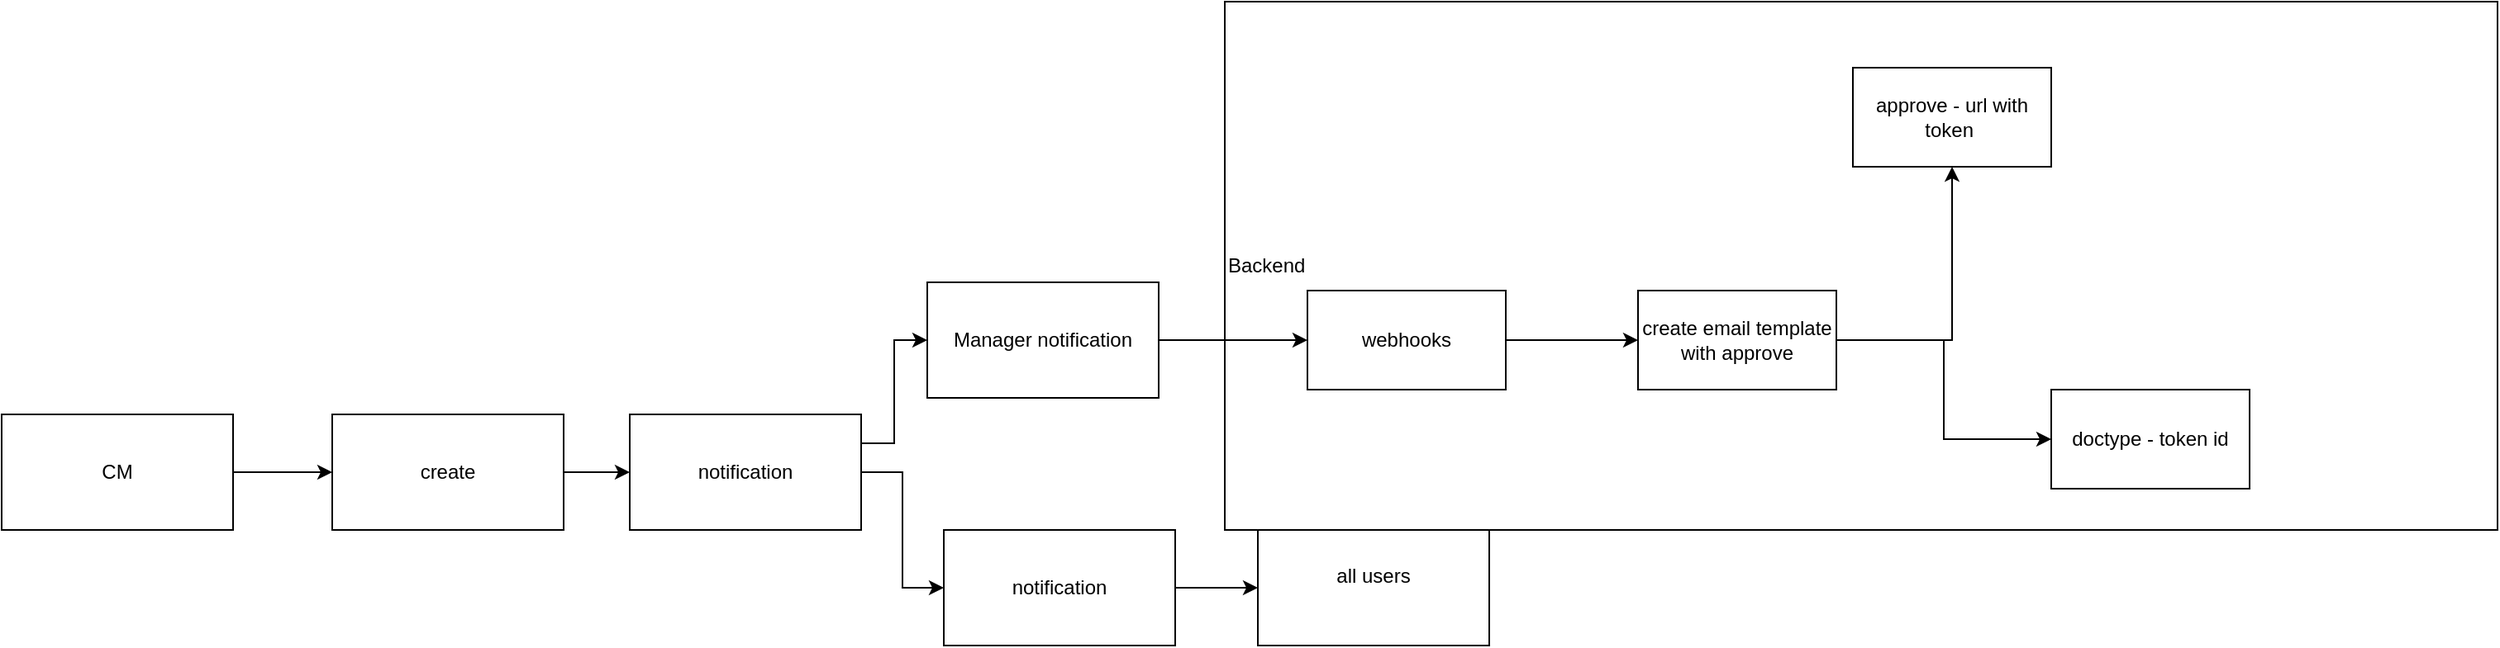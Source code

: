 <mxfile version="27.1.1">
  <diagram name="Page-1" id="bATDVlmQtePnLNQIk-A8">
    <mxGraphModel dx="1111" dy="526" grid="1" gridSize="10" guides="1" tooltips="1" connect="1" arrows="1" fold="1" page="1" pageScale="1" pageWidth="827" pageHeight="1169" math="0" shadow="0">
      <root>
        <mxCell id="0" />
        <mxCell id="1" parent="0" />
        <mxCell id="78kvj6thFGCZduIBqdR2-26" value="Backend" style="rounded=0;whiteSpace=wrap;html=1;align=left;" vertex="1" parent="1">
          <mxGeometry x="760" y="130" width="770" height="320" as="geometry" />
        </mxCell>
        <mxCell id="78kvj6thFGCZduIBqdR2-3" style="edgeStyle=orthogonalEdgeStyle;rounded=0;orthogonalLoop=1;jettySize=auto;html=1;exitX=1;exitY=0.5;exitDx=0;exitDy=0;entryX=0;entryY=0.5;entryDx=0;entryDy=0;" edge="1" parent="1" source="78kvj6thFGCZduIBqdR2-1" target="78kvj6thFGCZduIBqdR2-2">
          <mxGeometry relative="1" as="geometry" />
        </mxCell>
        <mxCell id="78kvj6thFGCZduIBqdR2-1" value="CM" style="rounded=0;whiteSpace=wrap;html=1;" vertex="1" parent="1">
          <mxGeometry x="20" y="380" width="140" height="70" as="geometry" />
        </mxCell>
        <mxCell id="78kvj6thFGCZduIBqdR2-5" style="edgeStyle=orthogonalEdgeStyle;rounded=0;orthogonalLoop=1;jettySize=auto;html=1;exitX=1;exitY=0.5;exitDx=0;exitDy=0;entryX=0;entryY=0.5;entryDx=0;entryDy=0;" edge="1" parent="1" source="78kvj6thFGCZduIBqdR2-2" target="78kvj6thFGCZduIBqdR2-4">
          <mxGeometry relative="1" as="geometry" />
        </mxCell>
        <mxCell id="78kvj6thFGCZduIBqdR2-2" value="create" style="rounded=0;whiteSpace=wrap;html=1;" vertex="1" parent="1">
          <mxGeometry x="220" y="380" width="140" height="70" as="geometry" />
        </mxCell>
        <mxCell id="78kvj6thFGCZduIBqdR2-9" style="edgeStyle=orthogonalEdgeStyle;rounded=0;orthogonalLoop=1;jettySize=auto;html=1;entryX=0;entryY=0.5;entryDx=0;entryDy=0;" edge="1" parent="1" source="78kvj6thFGCZduIBqdR2-4" target="78kvj6thFGCZduIBqdR2-8">
          <mxGeometry relative="1" as="geometry" />
        </mxCell>
        <mxCell id="78kvj6thFGCZduIBqdR2-10" style="edgeStyle=orthogonalEdgeStyle;rounded=0;orthogonalLoop=1;jettySize=auto;html=1;exitX=1;exitY=0.25;exitDx=0;exitDy=0;entryX=0;entryY=0.5;entryDx=0;entryDy=0;" edge="1" parent="1" source="78kvj6thFGCZduIBqdR2-4" target="78kvj6thFGCZduIBqdR2-7">
          <mxGeometry relative="1" as="geometry" />
        </mxCell>
        <mxCell id="78kvj6thFGCZduIBqdR2-4" value="notification" style="rounded=0;whiteSpace=wrap;html=1;" vertex="1" parent="1">
          <mxGeometry x="400" y="380" width="140" height="70" as="geometry" />
        </mxCell>
        <mxCell id="78kvj6thFGCZduIBqdR2-19" value="" style="edgeStyle=orthogonalEdgeStyle;rounded=0;orthogonalLoop=1;jettySize=auto;html=1;" edge="1" parent="1" source="78kvj6thFGCZduIBqdR2-7" target="78kvj6thFGCZduIBqdR2-18">
          <mxGeometry relative="1" as="geometry" />
        </mxCell>
        <mxCell id="78kvj6thFGCZduIBqdR2-7" value="Manager notification" style="rounded=0;whiteSpace=wrap;html=1;" vertex="1" parent="1">
          <mxGeometry x="580" y="300" width="140" height="70" as="geometry" />
        </mxCell>
        <mxCell id="78kvj6thFGCZduIBqdR2-15" style="edgeStyle=orthogonalEdgeStyle;rounded=0;orthogonalLoop=1;jettySize=auto;html=1;entryX=0;entryY=0.5;entryDx=0;entryDy=0;" edge="1" parent="1" source="78kvj6thFGCZduIBqdR2-8" target="78kvj6thFGCZduIBqdR2-13">
          <mxGeometry relative="1" as="geometry" />
        </mxCell>
        <mxCell id="78kvj6thFGCZduIBqdR2-8" value="notification" style="rounded=0;whiteSpace=wrap;html=1;" vertex="1" parent="1">
          <mxGeometry x="590" y="450" width="140" height="70" as="geometry" />
        </mxCell>
        <mxCell id="78kvj6thFGCZduIBqdR2-13" value="all users&lt;div&gt;&lt;br&gt;&lt;/div&gt;" style="rounded=0;whiteSpace=wrap;html=1;" vertex="1" parent="1">
          <mxGeometry x="780" y="450" width="140" height="70" as="geometry" />
        </mxCell>
        <mxCell id="78kvj6thFGCZduIBqdR2-21" value="" style="edgeStyle=orthogonalEdgeStyle;rounded=0;orthogonalLoop=1;jettySize=auto;html=1;" edge="1" parent="1" source="78kvj6thFGCZduIBqdR2-18" target="78kvj6thFGCZduIBqdR2-20">
          <mxGeometry relative="1" as="geometry" />
        </mxCell>
        <mxCell id="78kvj6thFGCZduIBqdR2-18" value="webhooks" style="whiteSpace=wrap;html=1;rounded=0;" vertex="1" parent="1">
          <mxGeometry x="810" y="305" width="120" height="60" as="geometry" />
        </mxCell>
        <mxCell id="78kvj6thFGCZduIBqdR2-23" value="" style="edgeStyle=orthogonalEdgeStyle;rounded=0;orthogonalLoop=1;jettySize=auto;html=1;" edge="1" parent="1" source="78kvj6thFGCZduIBqdR2-20" target="78kvj6thFGCZduIBqdR2-22">
          <mxGeometry relative="1" as="geometry" />
        </mxCell>
        <mxCell id="78kvj6thFGCZduIBqdR2-25" value="" style="edgeStyle=orthogonalEdgeStyle;rounded=0;orthogonalLoop=1;jettySize=auto;html=1;" edge="1" parent="1" source="78kvj6thFGCZduIBqdR2-20" target="78kvj6thFGCZduIBqdR2-24">
          <mxGeometry relative="1" as="geometry" />
        </mxCell>
        <mxCell id="78kvj6thFGCZduIBqdR2-20" value="create email template with approve" style="whiteSpace=wrap;html=1;rounded=0;" vertex="1" parent="1">
          <mxGeometry x="1010" y="305" width="120" height="60" as="geometry" />
        </mxCell>
        <mxCell id="78kvj6thFGCZduIBqdR2-22" value="approve - url with token&amp;nbsp;" style="whiteSpace=wrap;html=1;rounded=0;" vertex="1" parent="1">
          <mxGeometry x="1140" y="170" width="120" height="60" as="geometry" />
        </mxCell>
        <mxCell id="78kvj6thFGCZduIBqdR2-24" value="doctype - token id" style="whiteSpace=wrap;html=1;rounded=0;" vertex="1" parent="1">
          <mxGeometry x="1260" y="365" width="120" height="60" as="geometry" />
        </mxCell>
      </root>
    </mxGraphModel>
  </diagram>
</mxfile>
